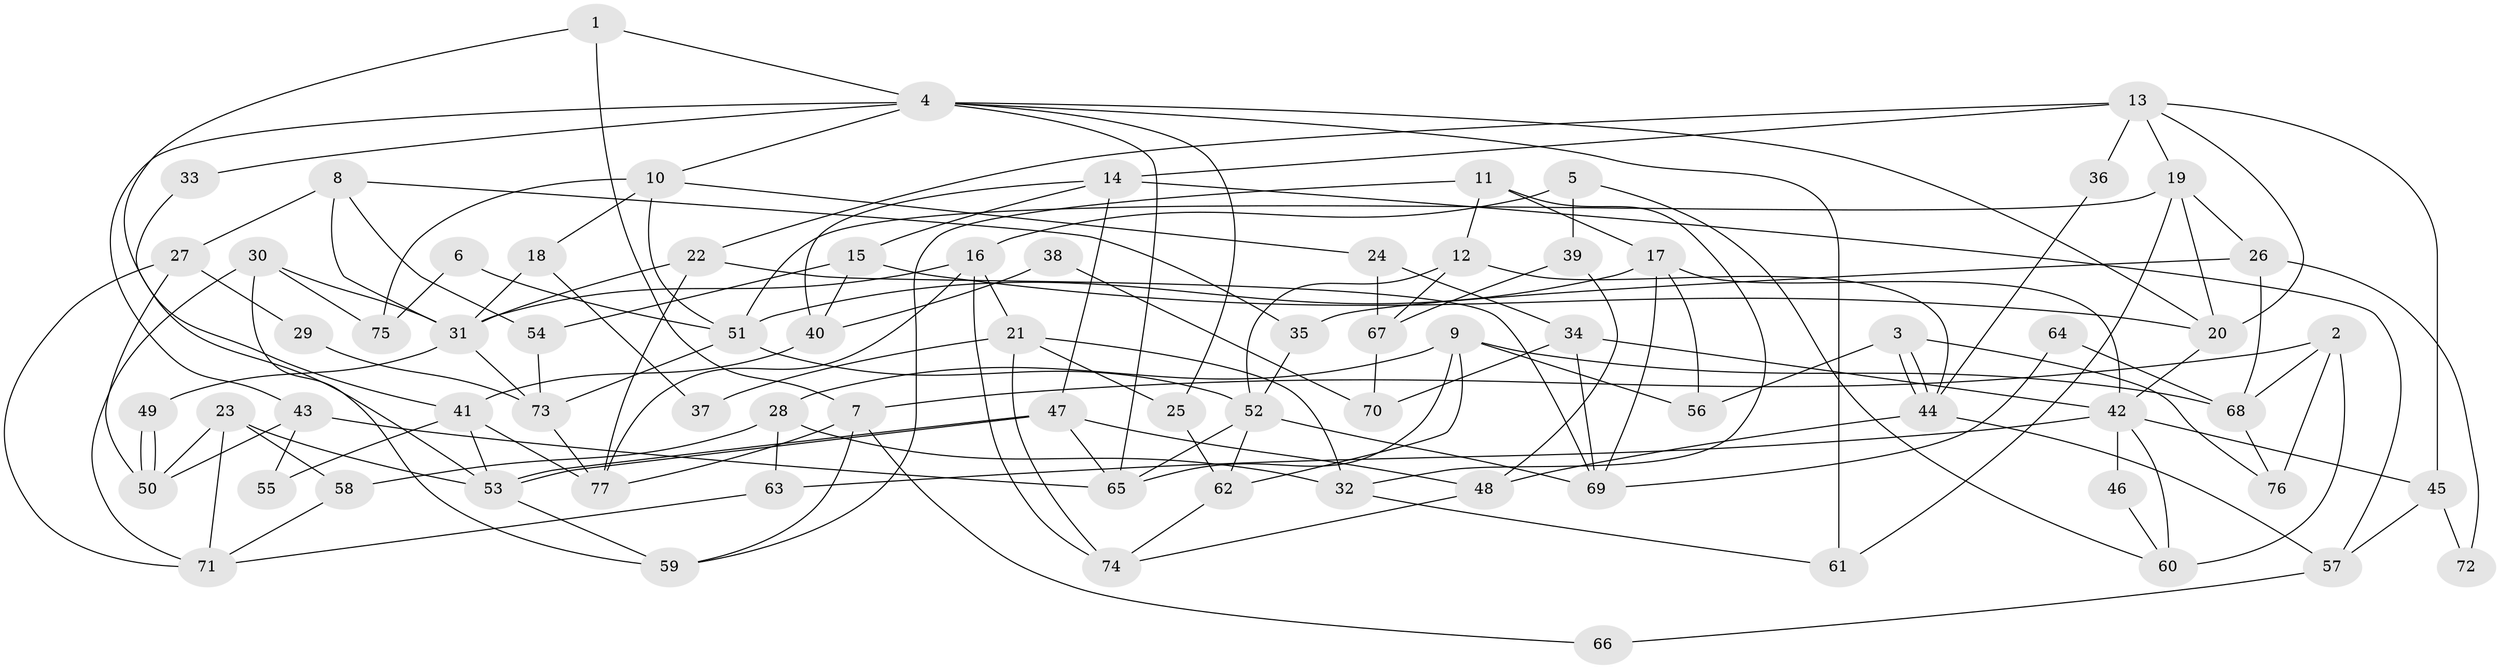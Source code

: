 // Generated by graph-tools (version 1.1) at 2025/02/03/09/25 03:02:02]
// undirected, 77 vertices, 154 edges
graph export_dot {
graph [start="1"]
  node [color=gray90,style=filled];
  1;
  2;
  3;
  4;
  5;
  6;
  7;
  8;
  9;
  10;
  11;
  12;
  13;
  14;
  15;
  16;
  17;
  18;
  19;
  20;
  21;
  22;
  23;
  24;
  25;
  26;
  27;
  28;
  29;
  30;
  31;
  32;
  33;
  34;
  35;
  36;
  37;
  38;
  39;
  40;
  41;
  42;
  43;
  44;
  45;
  46;
  47;
  48;
  49;
  50;
  51;
  52;
  53;
  54;
  55;
  56;
  57;
  58;
  59;
  60;
  61;
  62;
  63;
  64;
  65;
  66;
  67;
  68;
  69;
  70;
  71;
  72;
  73;
  74;
  75;
  76;
  77;
  1 -- 7;
  1 -- 4;
  1 -- 41;
  2 -- 76;
  2 -- 7;
  2 -- 60;
  2 -- 68;
  3 -- 56;
  3 -- 44;
  3 -- 44;
  3 -- 76;
  4 -- 20;
  4 -- 43;
  4 -- 10;
  4 -- 25;
  4 -- 33;
  4 -- 61;
  4 -- 65;
  5 -- 60;
  5 -- 16;
  5 -- 39;
  6 -- 51;
  6 -- 75;
  7 -- 77;
  7 -- 59;
  7 -- 66;
  8 -- 54;
  8 -- 31;
  8 -- 27;
  8 -- 35;
  9 -- 65;
  9 -- 62;
  9 -- 28;
  9 -- 56;
  9 -- 68;
  10 -- 51;
  10 -- 18;
  10 -- 24;
  10 -- 75;
  11 -- 32;
  11 -- 12;
  11 -- 17;
  11 -- 59;
  12 -- 52;
  12 -- 44;
  12 -- 67;
  13 -- 19;
  13 -- 20;
  13 -- 14;
  13 -- 22;
  13 -- 36;
  13 -- 45;
  14 -- 47;
  14 -- 15;
  14 -- 40;
  14 -- 57;
  15 -- 40;
  15 -- 20;
  15 -- 54;
  16 -- 21;
  16 -- 77;
  16 -- 31;
  16 -- 74;
  17 -- 69;
  17 -- 42;
  17 -- 51;
  17 -- 56;
  18 -- 31;
  18 -- 37;
  19 -- 26;
  19 -- 20;
  19 -- 51;
  19 -- 61;
  20 -- 42;
  21 -- 25;
  21 -- 74;
  21 -- 32;
  21 -- 37;
  22 -- 77;
  22 -- 31;
  22 -- 69;
  23 -- 50;
  23 -- 53;
  23 -- 58;
  23 -- 71;
  24 -- 34;
  24 -- 67;
  25 -- 62;
  26 -- 68;
  26 -- 35;
  26 -- 72;
  27 -- 71;
  27 -- 29;
  27 -- 50;
  28 -- 32;
  28 -- 58;
  28 -- 63;
  29 -- 73;
  30 -- 71;
  30 -- 31;
  30 -- 59;
  30 -- 75;
  31 -- 49;
  31 -- 73;
  32 -- 61;
  33 -- 53;
  34 -- 69;
  34 -- 42;
  34 -- 70;
  35 -- 52;
  36 -- 44;
  38 -- 40;
  38 -- 70;
  39 -- 67;
  39 -- 48;
  40 -- 41;
  41 -- 53;
  41 -- 55;
  41 -- 77;
  42 -- 63;
  42 -- 45;
  42 -- 46;
  42 -- 60;
  43 -- 50;
  43 -- 65;
  43 -- 55;
  44 -- 57;
  44 -- 48;
  45 -- 57;
  45 -- 72;
  46 -- 60;
  47 -- 53;
  47 -- 53;
  47 -- 48;
  47 -- 65;
  48 -- 74;
  49 -- 50;
  49 -- 50;
  51 -- 52;
  51 -- 73;
  52 -- 65;
  52 -- 62;
  52 -- 69;
  53 -- 59;
  54 -- 73;
  57 -- 66;
  58 -- 71;
  62 -- 74;
  63 -- 71;
  64 -- 68;
  64 -- 69;
  67 -- 70;
  68 -- 76;
  73 -- 77;
}
